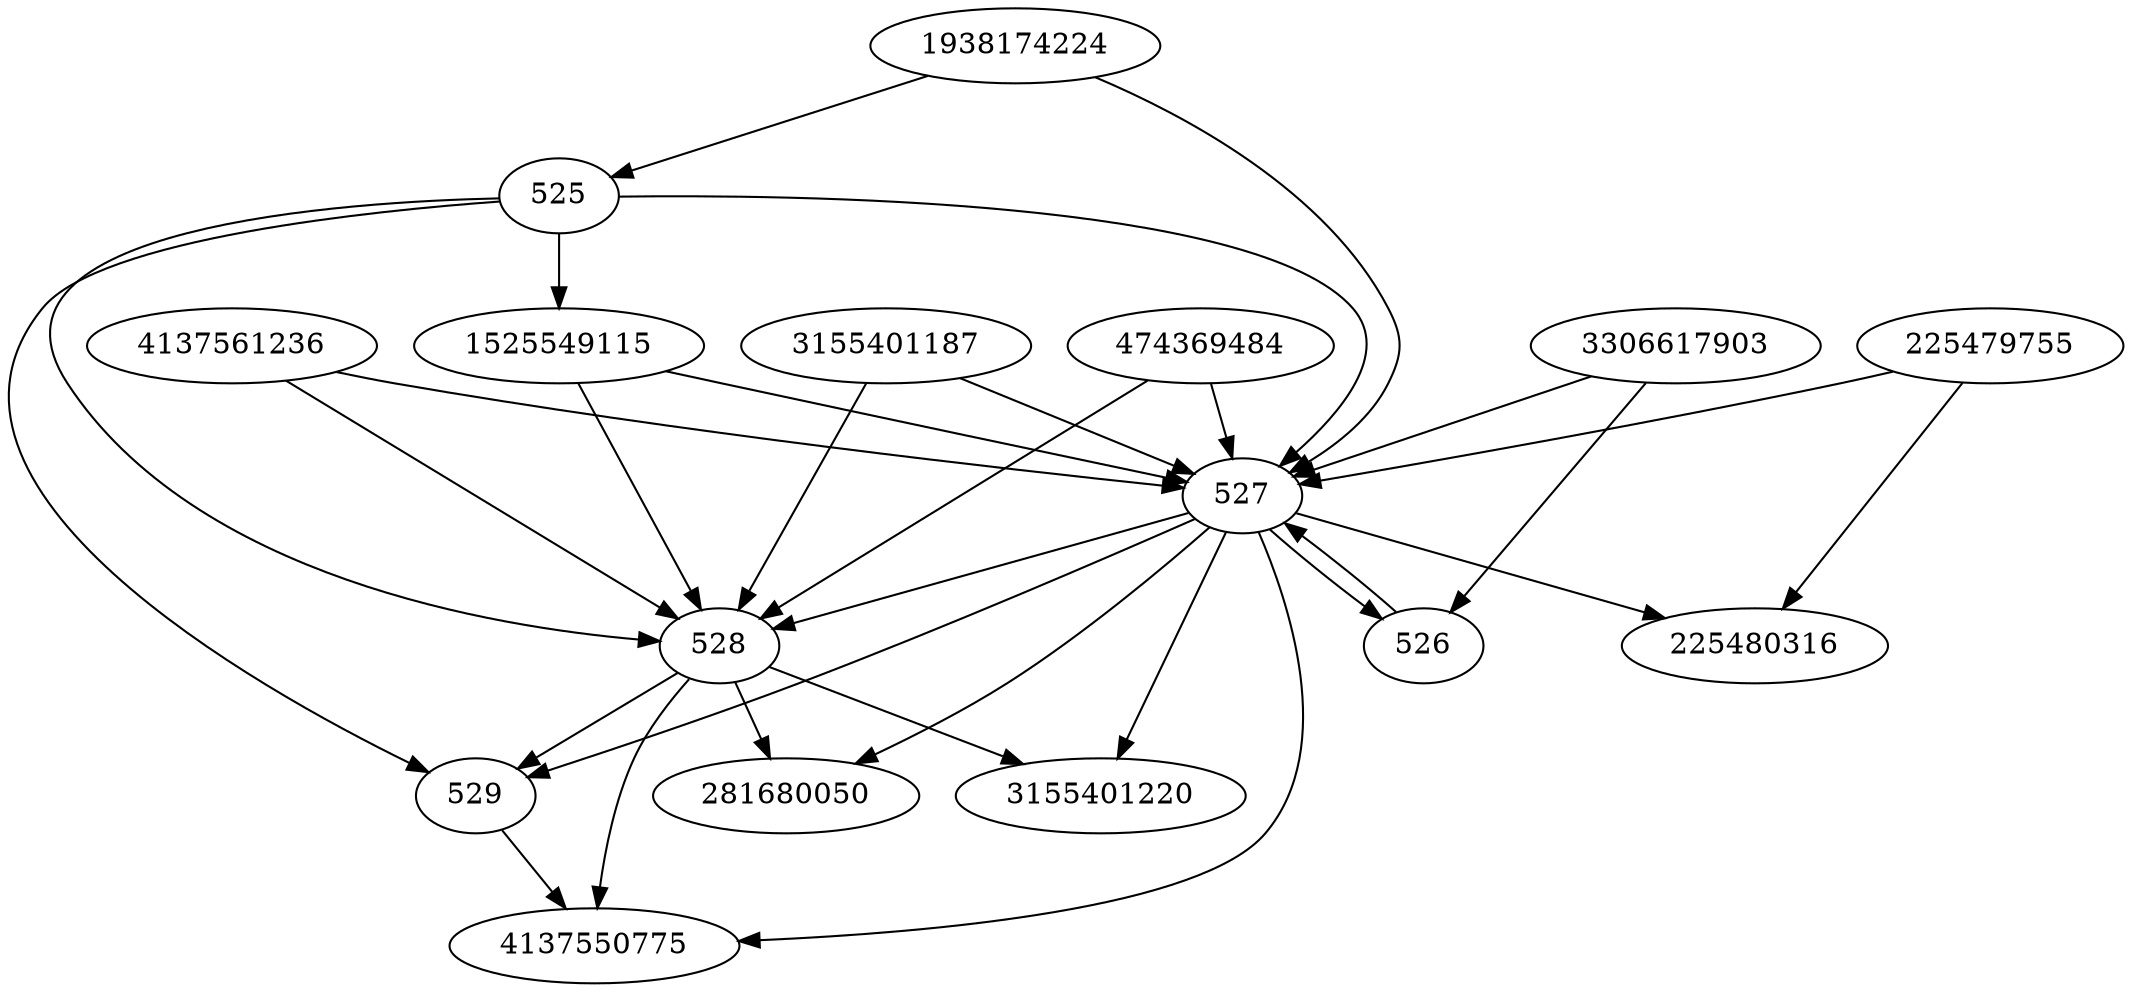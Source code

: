 strict digraph  {
3155401187;
3155401220;
225479755;
474369484;
525;
526;
3306617903;
1938174224;
529;
281680050;
528;
4137561236;
527;
4137550775;
1525549115;
225480316;
3155401187 -> 527;
3155401187 -> 528;
225479755 -> 527;
225479755 -> 225480316;
474369484 -> 527;
474369484 -> 528;
525 -> 529;
525 -> 1525549115;
525 -> 528;
525 -> 527;
526 -> 527;
3306617903 -> 526;
3306617903 -> 527;
1938174224 -> 525;
1938174224 -> 527;
529 -> 4137550775;
528 -> 3155401220;
528 -> 529;
528 -> 281680050;
528 -> 4137550775;
4137561236 -> 527;
4137561236 -> 528;
527 -> 3155401220;
527 -> 529;
527 -> 225480316;
527 -> 281680050;
527 -> 528;
527 -> 4137550775;
527 -> 526;
1525549115 -> 527;
1525549115 -> 528;
}
